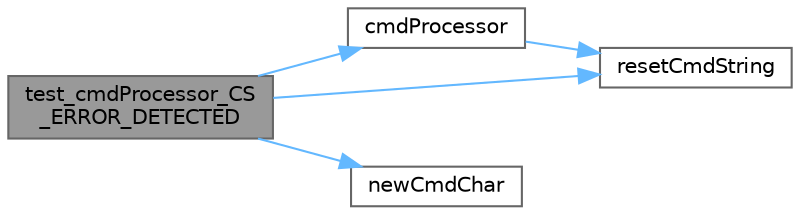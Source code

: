 digraph "test_cmdProcessor_CS_ERROR_DETECTED"
{
 // LATEX_PDF_SIZE
  bgcolor="transparent";
  edge [fontname=Helvetica,fontsize=10,labelfontname=Helvetica,labelfontsize=10];
  node [fontname=Helvetica,fontsize=10,shape=box,height=0.2,width=0.4];
  rankdir="LR";
  Node1 [label="test_cmdProcessor_CS\l_ERROR_DETECTED",height=0.2,width=0.4,color="gray40", fillcolor="grey60", style="filled", fontcolor="black",tooltip=" "];
  Node1 -> Node2 [color="steelblue1",style="solid"];
  Node2 [label="cmdProcessor",height=0.2,width=0.4,color="grey40", fillcolor="white", style="filled",URL="$cmdproc_8c.html#afbdfe0465dfd34a5f244fe41fa27c12a",tooltip="Processes the the chars received so far looking for commands."];
  Node2 -> Node3 [color="steelblue1",style="solid"];
  Node3 [label="resetCmdString",height=0.2,width=0.4,color="grey40", fillcolor="white", style="filled",URL="$cmdproc_8c.html#a0ca5ed7b8f6b1a5ee8f1ae22ea9d0400",tooltip="Resets the commanbd string."];
  Node1 -> Node4 [color="steelblue1",style="solid"];
  Node4 [label="newCmdChar",height=0.2,width=0.4,color="grey40", fillcolor="white", style="filled",URL="$cmdproc_8c.html#aeef5e88ff5a207e83ac21996c98d375d",tooltip="Adds a char to the cmd string"];
  Node1 -> Node3 [color="steelblue1",style="solid"];
}

